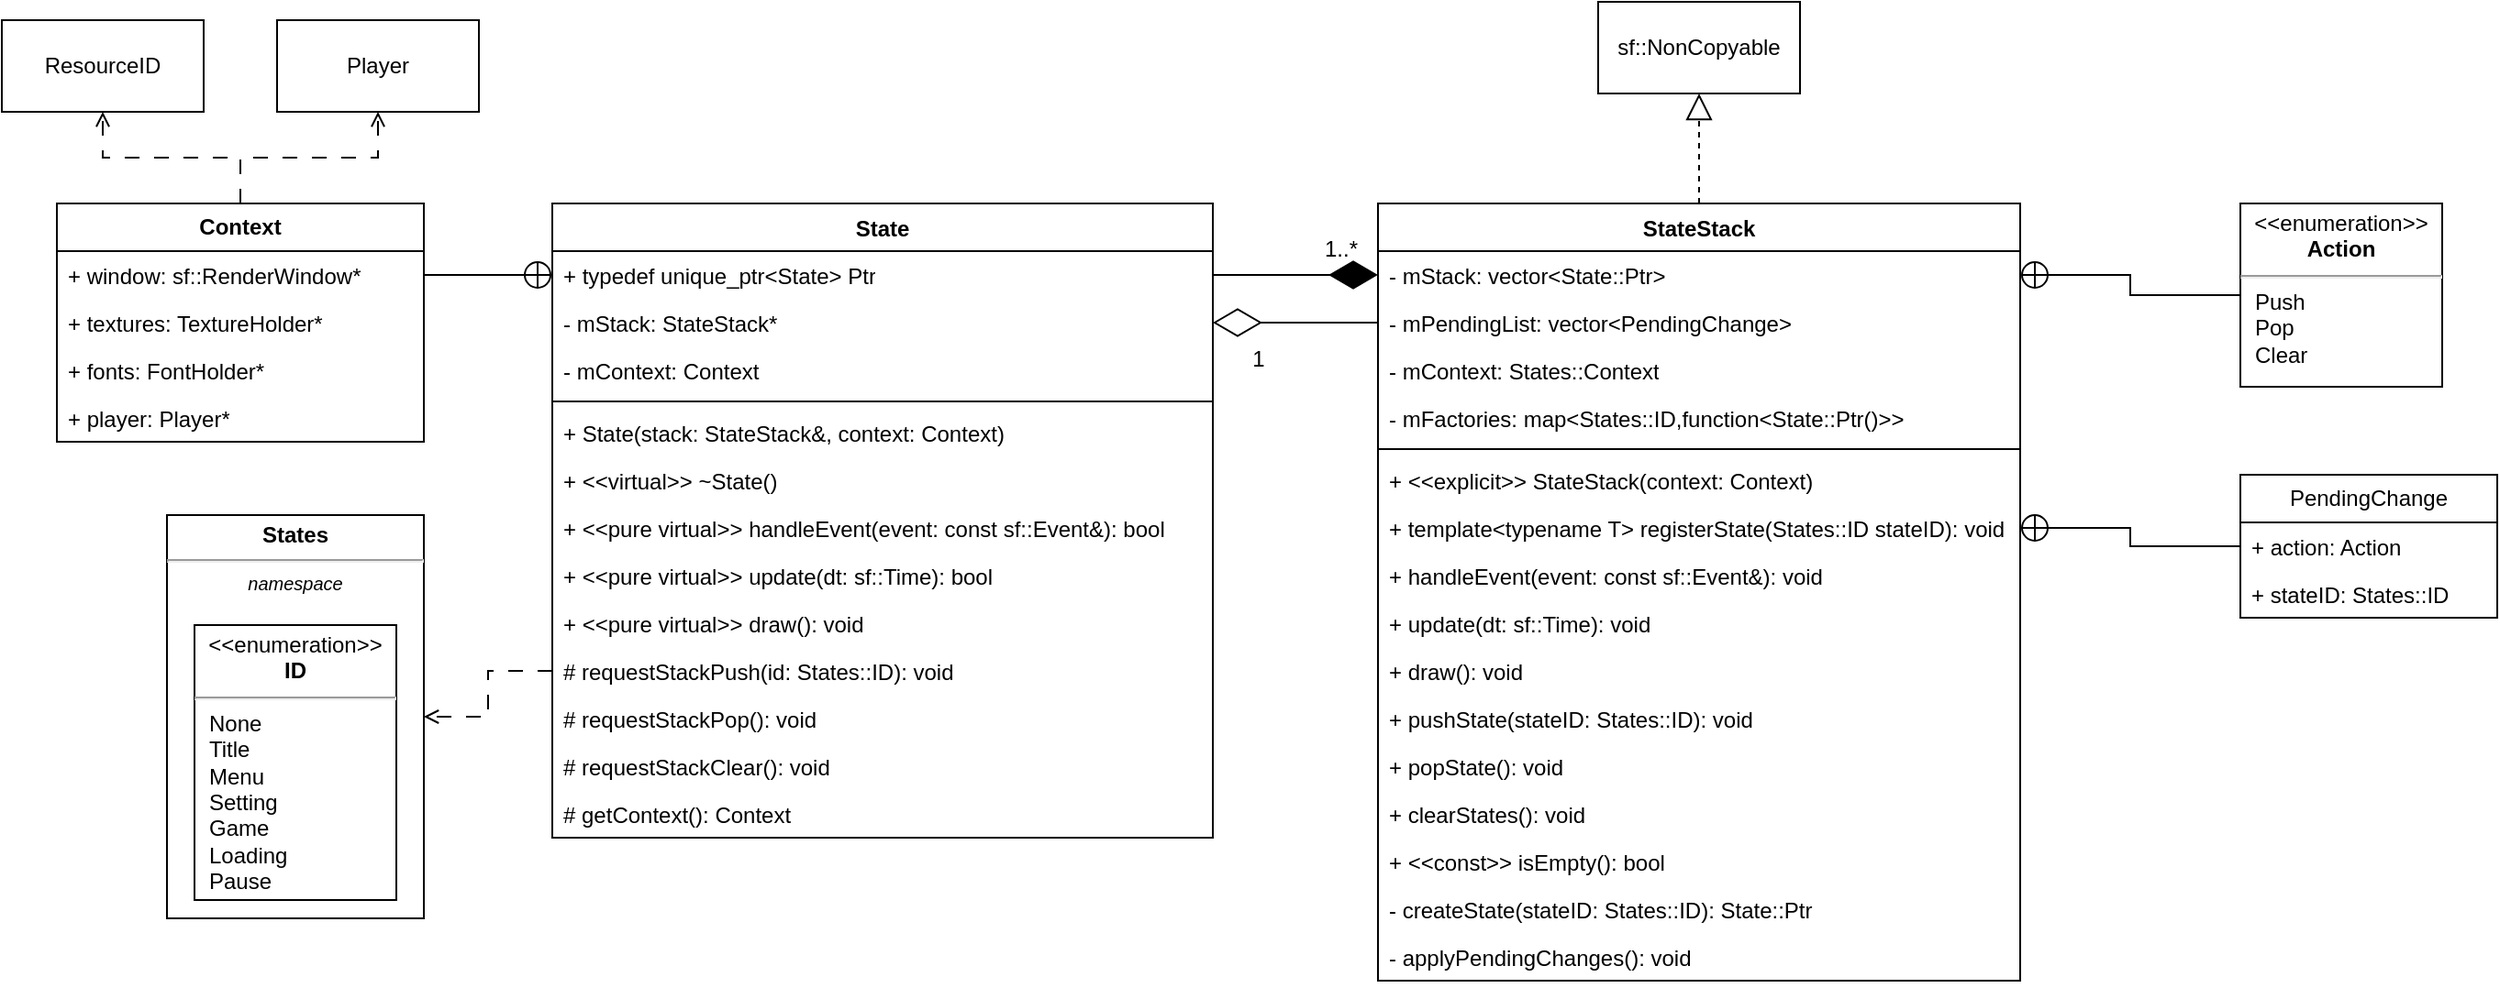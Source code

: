 <mxfile version="22.1.0" type="github">
  <diagram name="Page-1" id="SlhQL0dmie0kitME7JKi">
    <mxGraphModel dx="1725" dy="1569" grid="1" gridSize="10" guides="1" tooltips="1" connect="1" arrows="1" fold="1" page="1" pageScale="1" pageWidth="850" pageHeight="1100" math="0" shadow="0">
      <root>
        <mxCell id="0" />
        <mxCell id="1" parent="0" />
        <mxCell id="bTz13LYhsYKPZwkdlRx7-1" value="State" style="swimlane;fontStyle=1;align=center;verticalAlign=top;childLayout=stackLayout;horizontal=1;startSize=26;horizontalStack=0;resizeParent=1;resizeParentMax=0;resizeLast=0;collapsible=1;marginBottom=0;whiteSpace=wrap;html=1;" parent="1" vertex="1">
          <mxGeometry x="70" y="-310" width="360" height="346" as="geometry" />
        </mxCell>
        <mxCell id="bTz13LYhsYKPZwkdlRx7-37" value="+ typedef unique_ptr&amp;lt;State&amp;gt; Ptr" style="text;strokeColor=none;fillColor=none;align=left;verticalAlign=top;spacingLeft=4;spacingRight=4;overflow=hidden;rotatable=0;points=[[0,0.5],[1,0.5]];portConstraint=eastwest;whiteSpace=wrap;html=1;" parent="bTz13LYhsYKPZwkdlRx7-1" vertex="1">
          <mxGeometry y="26" width="360" height="26" as="geometry" />
        </mxCell>
        <mxCell id="bTz13LYhsYKPZwkdlRx7-2" value="- mStack: StateStack*" style="text;strokeColor=none;fillColor=none;align=left;verticalAlign=top;spacingLeft=4;spacingRight=4;overflow=hidden;rotatable=0;points=[[0,0.5],[1,0.5]];portConstraint=eastwest;whiteSpace=wrap;html=1;" parent="bTz13LYhsYKPZwkdlRx7-1" vertex="1">
          <mxGeometry y="52" width="360" height="26" as="geometry" />
        </mxCell>
        <mxCell id="bTz13LYhsYKPZwkdlRx7-36" value="- mContext: Context" style="text;strokeColor=none;fillColor=none;align=left;verticalAlign=top;spacingLeft=4;spacingRight=4;overflow=hidden;rotatable=0;points=[[0,0.5],[1,0.5]];portConstraint=eastwest;whiteSpace=wrap;html=1;" parent="bTz13LYhsYKPZwkdlRx7-1" vertex="1">
          <mxGeometry y="78" width="360" height="26" as="geometry" />
        </mxCell>
        <mxCell id="bTz13LYhsYKPZwkdlRx7-3" value="" style="line;strokeWidth=1;fillColor=none;align=left;verticalAlign=middle;spacingTop=-1;spacingLeft=3;spacingRight=3;rotatable=0;labelPosition=right;points=[];portConstraint=eastwest;strokeColor=inherit;" parent="bTz13LYhsYKPZwkdlRx7-1" vertex="1">
          <mxGeometry y="104" width="360" height="8" as="geometry" />
        </mxCell>
        <mxCell id="bTz13LYhsYKPZwkdlRx7-4" value="+ State(stack: StateStack&amp;amp;, context: Context)" style="text;strokeColor=none;fillColor=none;align=left;verticalAlign=top;spacingLeft=4;spacingRight=4;overflow=hidden;rotatable=0;points=[[0,0.5],[1,0.5]];portConstraint=eastwest;whiteSpace=wrap;html=1;" parent="bTz13LYhsYKPZwkdlRx7-1" vertex="1">
          <mxGeometry y="112" width="360" height="26" as="geometry" />
        </mxCell>
        <mxCell id="bTz13LYhsYKPZwkdlRx7-38" value="+ &amp;lt;&amp;lt;virtual&amp;gt;&amp;gt; ~State()" style="text;strokeColor=none;fillColor=none;align=left;verticalAlign=top;spacingLeft=4;spacingRight=4;overflow=hidden;rotatable=0;points=[[0,0.5],[1,0.5]];portConstraint=eastwest;whiteSpace=wrap;html=1;" parent="bTz13LYhsYKPZwkdlRx7-1" vertex="1">
          <mxGeometry y="138" width="360" height="26" as="geometry" />
        </mxCell>
        <mxCell id="bTz13LYhsYKPZwkdlRx7-39" value="+ &amp;lt;&amp;lt;pure virtual&amp;gt;&amp;gt; handleEvent(event: const sf::Event&amp;amp;): bool" style="text;strokeColor=none;fillColor=none;align=left;verticalAlign=top;spacingLeft=4;spacingRight=4;overflow=hidden;rotatable=0;points=[[0,0.5],[1,0.5]];portConstraint=eastwest;whiteSpace=wrap;html=1;" parent="bTz13LYhsYKPZwkdlRx7-1" vertex="1">
          <mxGeometry y="164" width="360" height="26" as="geometry" />
        </mxCell>
        <mxCell id="bTz13LYhsYKPZwkdlRx7-40" value="+ &amp;lt;&amp;lt;pure virtual&amp;gt;&amp;gt; update(dt: sf::Time): bool" style="text;strokeColor=none;fillColor=none;align=left;verticalAlign=top;spacingLeft=4;spacingRight=4;overflow=hidden;rotatable=0;points=[[0,0.5],[1,0.5]];portConstraint=eastwest;whiteSpace=wrap;html=1;" parent="bTz13LYhsYKPZwkdlRx7-1" vertex="1">
          <mxGeometry y="190" width="360" height="26" as="geometry" />
        </mxCell>
        <mxCell id="bTz13LYhsYKPZwkdlRx7-42" value="+ &amp;lt;&amp;lt;pure virtual&amp;gt;&amp;gt; draw(): void" style="text;strokeColor=none;fillColor=none;align=left;verticalAlign=top;spacingLeft=4;spacingRight=4;overflow=hidden;rotatable=0;points=[[0,0.5],[1,0.5]];portConstraint=eastwest;whiteSpace=wrap;html=1;" parent="bTz13LYhsYKPZwkdlRx7-1" vertex="1">
          <mxGeometry y="216" width="360" height="26" as="geometry" />
        </mxCell>
        <mxCell id="bTz13LYhsYKPZwkdlRx7-43" value="# requestStackPush(id: States::ID): void" style="text;strokeColor=none;fillColor=none;align=left;verticalAlign=top;spacingLeft=4;spacingRight=4;overflow=hidden;rotatable=0;points=[[0,0.5],[1,0.5]];portConstraint=eastwest;whiteSpace=wrap;html=1;" parent="bTz13LYhsYKPZwkdlRx7-1" vertex="1">
          <mxGeometry y="242" width="360" height="26" as="geometry" />
        </mxCell>
        <mxCell id="bTz13LYhsYKPZwkdlRx7-45" value="# requestStackPop(): void" style="text;strokeColor=none;fillColor=none;align=left;verticalAlign=top;spacingLeft=4;spacingRight=4;overflow=hidden;rotatable=0;points=[[0,0.5],[1,0.5]];portConstraint=eastwest;whiteSpace=wrap;html=1;" parent="bTz13LYhsYKPZwkdlRx7-1" vertex="1">
          <mxGeometry y="268" width="360" height="26" as="geometry" />
        </mxCell>
        <mxCell id="bTz13LYhsYKPZwkdlRx7-46" value="# requestStackClear(): void" style="text;strokeColor=none;fillColor=none;align=left;verticalAlign=top;spacingLeft=4;spacingRight=4;overflow=hidden;rotatable=0;points=[[0,0.5],[1,0.5]];portConstraint=eastwest;whiteSpace=wrap;html=1;" parent="bTz13LYhsYKPZwkdlRx7-1" vertex="1">
          <mxGeometry y="294" width="360" height="26" as="geometry" />
        </mxCell>
        <mxCell id="bTz13LYhsYKPZwkdlRx7-44" value="# getContext(): Context" style="text;strokeColor=none;fillColor=none;align=left;verticalAlign=top;spacingLeft=4;spacingRight=4;overflow=hidden;rotatable=0;points=[[0,0.5],[1,0.5]];portConstraint=eastwest;whiteSpace=wrap;html=1;" parent="bTz13LYhsYKPZwkdlRx7-1" vertex="1">
          <mxGeometry y="320" width="360" height="26" as="geometry" />
        </mxCell>
        <mxCell id="bTz13LYhsYKPZwkdlRx7-5" value="StateStack" style="swimlane;fontStyle=1;align=center;verticalAlign=top;childLayout=stackLayout;horizontal=1;startSize=26;horizontalStack=0;resizeParent=1;resizeParentMax=0;resizeLast=0;collapsible=1;marginBottom=0;whiteSpace=wrap;html=1;" parent="1" vertex="1">
          <mxGeometry x="520" y="-310" width="350" height="424" as="geometry" />
        </mxCell>
        <mxCell id="bTz13LYhsYKPZwkdlRx7-6" value="- mStack: vector&amp;lt;State::Ptr&amp;gt;" style="text;strokeColor=none;fillColor=none;align=left;verticalAlign=top;spacingLeft=4;spacingRight=4;overflow=hidden;rotatable=0;points=[[0,0.5],[1,0.5]];portConstraint=eastwest;whiteSpace=wrap;html=1;" parent="bTz13LYhsYKPZwkdlRx7-5" vertex="1">
          <mxGeometry y="26" width="350" height="26" as="geometry" />
        </mxCell>
        <mxCell id="bTz13LYhsYKPZwkdlRx7-60" value="- mPendingList: vector&amp;lt;PendingChange&amp;gt;" style="text;strokeColor=none;fillColor=none;align=left;verticalAlign=top;spacingLeft=4;spacingRight=4;overflow=hidden;rotatable=0;points=[[0,0.5],[1,0.5]];portConstraint=eastwest;whiteSpace=wrap;html=1;" parent="bTz13LYhsYKPZwkdlRx7-5" vertex="1">
          <mxGeometry y="52" width="350" height="26" as="geometry" />
        </mxCell>
        <mxCell id="bTz13LYhsYKPZwkdlRx7-86" value="- mContext: States::Context" style="text;strokeColor=none;fillColor=none;align=left;verticalAlign=top;spacingLeft=4;spacingRight=4;overflow=hidden;rotatable=0;points=[[0,0.5],[1,0.5]];portConstraint=eastwest;whiteSpace=wrap;html=1;" parent="bTz13LYhsYKPZwkdlRx7-5" vertex="1">
          <mxGeometry y="78" width="350" height="26" as="geometry" />
        </mxCell>
        <mxCell id="bTz13LYhsYKPZwkdlRx7-85" value="- mFactories: map&amp;lt;States::ID,function&amp;lt;State::Ptr()&amp;gt;&amp;gt;" style="text;strokeColor=none;fillColor=none;align=left;verticalAlign=top;spacingLeft=4;spacingRight=4;overflow=hidden;rotatable=0;points=[[0,0.5],[1,0.5]];portConstraint=eastwest;whiteSpace=wrap;html=1;" parent="bTz13LYhsYKPZwkdlRx7-5" vertex="1">
          <mxGeometry y="104" width="350" height="26" as="geometry" />
        </mxCell>
        <mxCell id="bTz13LYhsYKPZwkdlRx7-7" value="" style="line;strokeWidth=1;fillColor=none;align=left;verticalAlign=middle;spacingTop=-1;spacingLeft=3;spacingRight=3;rotatable=0;labelPosition=right;points=[];portConstraint=eastwest;strokeColor=inherit;" parent="bTz13LYhsYKPZwkdlRx7-5" vertex="1">
          <mxGeometry y="130" width="350" height="8" as="geometry" />
        </mxCell>
        <mxCell id="bTz13LYhsYKPZwkdlRx7-87" value="+ &amp;lt;&amp;lt;explicit&amp;gt;&amp;gt; StateStack(context: Context)" style="text;strokeColor=none;fillColor=none;align=left;verticalAlign=top;spacingLeft=4;spacingRight=4;overflow=hidden;rotatable=0;points=[[0,0.5],[1,0.5]];portConstraint=eastwest;whiteSpace=wrap;html=1;" parent="bTz13LYhsYKPZwkdlRx7-5" vertex="1">
          <mxGeometry y="138" width="350" height="26" as="geometry" />
        </mxCell>
        <mxCell id="bTz13LYhsYKPZwkdlRx7-8" value="+ template&amp;lt;typename T&amp;gt; registerState(States::ID stateID): void" style="text;strokeColor=none;fillColor=none;align=left;verticalAlign=top;spacingLeft=4;spacingRight=4;overflow=hidden;rotatable=0;points=[[0,0.5],[1,0.5]];portConstraint=eastwest;whiteSpace=wrap;html=1;" parent="bTz13LYhsYKPZwkdlRx7-5" vertex="1">
          <mxGeometry y="164" width="350" height="26" as="geometry" />
        </mxCell>
        <mxCell id="IUrBgmIiGjuuZx6Df43z-2" value="+ handleEvent(event: const sf::Event&amp;amp;): void" style="text;strokeColor=none;fillColor=none;align=left;verticalAlign=top;spacingLeft=4;spacingRight=4;overflow=hidden;rotatable=0;points=[[0,0.5],[1,0.5]];portConstraint=eastwest;whiteSpace=wrap;html=1;" vertex="1" parent="bTz13LYhsYKPZwkdlRx7-5">
          <mxGeometry y="190" width="350" height="26" as="geometry" />
        </mxCell>
        <mxCell id="IUrBgmIiGjuuZx6Df43z-1" value="+ update(dt: sf::Time): void" style="text;strokeColor=none;fillColor=none;align=left;verticalAlign=top;spacingLeft=4;spacingRight=4;overflow=hidden;rotatable=0;points=[[0,0.5],[1,0.5]];portConstraint=eastwest;whiteSpace=wrap;html=1;" vertex="1" parent="bTz13LYhsYKPZwkdlRx7-5">
          <mxGeometry y="216" width="350" height="26" as="geometry" />
        </mxCell>
        <mxCell id="IUrBgmIiGjuuZx6Df43z-3" value="+ draw(): void" style="text;strokeColor=none;fillColor=none;align=left;verticalAlign=top;spacingLeft=4;spacingRight=4;overflow=hidden;rotatable=0;points=[[0,0.5],[1,0.5]];portConstraint=eastwest;whiteSpace=wrap;html=1;" vertex="1" parent="bTz13LYhsYKPZwkdlRx7-5">
          <mxGeometry y="242" width="350" height="26" as="geometry" />
        </mxCell>
        <mxCell id="IUrBgmIiGjuuZx6Df43z-5" value="+ pushState(stateID: States::ID): void" style="text;strokeColor=none;fillColor=none;align=left;verticalAlign=top;spacingLeft=4;spacingRight=4;overflow=hidden;rotatable=0;points=[[0,0.5],[1,0.5]];portConstraint=eastwest;whiteSpace=wrap;html=1;" vertex="1" parent="bTz13LYhsYKPZwkdlRx7-5">
          <mxGeometry y="268" width="350" height="26" as="geometry" />
        </mxCell>
        <mxCell id="IUrBgmIiGjuuZx6Df43z-4" value="+ popState(): void" style="text;strokeColor=none;fillColor=none;align=left;verticalAlign=top;spacingLeft=4;spacingRight=4;overflow=hidden;rotatable=0;points=[[0,0.5],[1,0.5]];portConstraint=eastwest;whiteSpace=wrap;html=1;" vertex="1" parent="bTz13LYhsYKPZwkdlRx7-5">
          <mxGeometry y="294" width="350" height="26" as="geometry" />
        </mxCell>
        <mxCell id="IUrBgmIiGjuuZx6Df43z-6" value="+ clearStates(): void" style="text;strokeColor=none;fillColor=none;align=left;verticalAlign=top;spacingLeft=4;spacingRight=4;overflow=hidden;rotatable=0;points=[[0,0.5],[1,0.5]];portConstraint=eastwest;whiteSpace=wrap;html=1;" vertex="1" parent="bTz13LYhsYKPZwkdlRx7-5">
          <mxGeometry y="320" width="350" height="26" as="geometry" />
        </mxCell>
        <mxCell id="IUrBgmIiGjuuZx6Df43z-7" value="+ &amp;lt;&amp;lt;const&amp;gt;&amp;gt; isEmpty(): bool" style="text;strokeColor=none;fillColor=none;align=left;verticalAlign=top;spacingLeft=4;spacingRight=4;overflow=hidden;rotatable=0;points=[[0,0.5],[1,0.5]];portConstraint=eastwest;whiteSpace=wrap;html=1;" vertex="1" parent="bTz13LYhsYKPZwkdlRx7-5">
          <mxGeometry y="346" width="350" height="26" as="geometry" />
        </mxCell>
        <mxCell id="IUrBgmIiGjuuZx6Df43z-9" value="- createState(stateID: States::ID): State::Ptr" style="text;strokeColor=none;fillColor=none;align=left;verticalAlign=top;spacingLeft=4;spacingRight=4;overflow=hidden;rotatable=0;points=[[0,0.5],[1,0.5]];portConstraint=eastwest;whiteSpace=wrap;html=1;" vertex="1" parent="bTz13LYhsYKPZwkdlRx7-5">
          <mxGeometry y="372" width="350" height="26" as="geometry" />
        </mxCell>
        <mxCell id="IUrBgmIiGjuuZx6Df43z-8" value="- applyPendingChanges(): void" style="text;strokeColor=none;fillColor=none;align=left;verticalAlign=top;spacingLeft=4;spacingRight=4;overflow=hidden;rotatable=0;points=[[0,0.5],[1,0.5]];portConstraint=eastwest;whiteSpace=wrap;html=1;" vertex="1" parent="bTz13LYhsYKPZwkdlRx7-5">
          <mxGeometry y="398" width="350" height="26" as="geometry" />
        </mxCell>
        <mxCell id="bTz13LYhsYKPZwkdlRx7-11" value="" style="endArrow=diamondThin;endFill=1;endSize=24;html=1;rounded=0;exitX=1;exitY=0.5;exitDx=0;exitDy=0;entryX=0;entryY=0.5;entryDx=0;entryDy=0;" parent="1" source="bTz13LYhsYKPZwkdlRx7-37" target="bTz13LYhsYKPZwkdlRx7-6" edge="1">
          <mxGeometry width="160" relative="1" as="geometry">
            <mxPoint x="220" y="-140" as="sourcePoint" />
            <mxPoint x="380" y="-140" as="targetPoint" />
          </mxGeometry>
        </mxCell>
        <mxCell id="bTz13LYhsYKPZwkdlRx7-12" value="" style="endArrow=diamondThin;endFill=0;endSize=24;html=1;rounded=0;entryX=1;entryY=0.5;entryDx=0;entryDy=0;exitX=0;exitY=0.5;exitDx=0;exitDy=0;" parent="1" source="bTz13LYhsYKPZwkdlRx7-60" target="bTz13LYhsYKPZwkdlRx7-2" edge="1">
          <mxGeometry width="160" relative="1" as="geometry">
            <mxPoint x="600" y="-410" as="sourcePoint" />
            <mxPoint x="490" y="-390" as="targetPoint" />
          </mxGeometry>
        </mxCell>
        <mxCell id="bTz13LYhsYKPZwkdlRx7-13" value="1..*" style="text;html=1;strokeColor=none;fillColor=none;align=center;verticalAlign=middle;whiteSpace=wrap;rounded=0;" parent="1" vertex="1">
          <mxGeometry x="470" y="-300" width="60" height="30" as="geometry" />
        </mxCell>
        <mxCell id="bTz13LYhsYKPZwkdlRx7-14" value="1" style="text;html=1;strokeColor=none;fillColor=none;align=center;verticalAlign=middle;whiteSpace=wrap;rounded=0;" parent="1" vertex="1">
          <mxGeometry x="425" y="-240" width="60" height="30" as="geometry" />
        </mxCell>
        <mxCell id="bTz13LYhsYKPZwkdlRx7-26" value="ResourceID" style="html=1;whiteSpace=wrap;" parent="1" vertex="1">
          <mxGeometry x="-230" y="-410" width="110" height="50" as="geometry" />
        </mxCell>
        <mxCell id="bTz13LYhsYKPZwkdlRx7-28" value="Player" style="html=1;whiteSpace=wrap;" parent="1" vertex="1">
          <mxGeometry x="-80" y="-410" width="110" height="50" as="geometry" />
        </mxCell>
        <mxCell id="bTz13LYhsYKPZwkdlRx7-34" style="edgeStyle=orthogonalEdgeStyle;rounded=0;orthogonalLoop=1;jettySize=auto;html=1;exitX=0.5;exitY=0;exitDx=0;exitDy=0;entryX=0.5;entryY=1;entryDx=0;entryDy=0;endArrow=open;endFill=0;startArrow=none;startFill=0;dashed=1;dashPattern=8 8;" parent="1" source="bTz13LYhsYKPZwkdlRx7-30" target="bTz13LYhsYKPZwkdlRx7-26" edge="1">
          <mxGeometry relative="1" as="geometry" />
        </mxCell>
        <mxCell id="bTz13LYhsYKPZwkdlRx7-35" style="edgeStyle=orthogonalEdgeStyle;rounded=0;orthogonalLoop=1;jettySize=auto;html=1;exitX=0.5;exitY=0;exitDx=0;exitDy=0;entryX=0.5;entryY=1;entryDx=0;entryDy=0;dashed=1;dashPattern=8 8;endArrow=open;endFill=0;" parent="1" source="bTz13LYhsYKPZwkdlRx7-30" target="bTz13LYhsYKPZwkdlRx7-28" edge="1">
          <mxGeometry relative="1" as="geometry" />
        </mxCell>
        <mxCell id="bTz13LYhsYKPZwkdlRx7-30" value="&lt;b&gt;Context&lt;/b&gt;" style="swimlane;fontStyle=0;childLayout=stackLayout;horizontal=1;startSize=26;fillColor=none;horizontalStack=0;resizeParent=1;resizeParentMax=0;resizeLast=0;collapsible=1;marginBottom=0;whiteSpace=wrap;html=1;" parent="1" vertex="1">
          <mxGeometry x="-200" y="-310" width="200" height="130" as="geometry" />
        </mxCell>
        <mxCell id="bTz13LYhsYKPZwkdlRx7-16" value="+ window: sf::RenderWindow*" style="text;strokeColor=none;fillColor=none;align=left;verticalAlign=top;spacingLeft=4;spacingRight=4;overflow=hidden;rotatable=0;points=[[0,0.5],[1,0.5]];portConstraint=eastwest;whiteSpace=wrap;html=1;" parent="bTz13LYhsYKPZwkdlRx7-30" vertex="1">
          <mxGeometry y="26" width="200" height="26" as="geometry" />
        </mxCell>
        <mxCell id="bTz13LYhsYKPZwkdlRx7-24" value="+ textures: TextureHolder*" style="text;strokeColor=none;fillColor=none;align=left;verticalAlign=top;spacingLeft=4;spacingRight=4;overflow=hidden;rotatable=0;points=[[0,0.5],[1,0.5]];portConstraint=eastwest;whiteSpace=wrap;html=1;" parent="bTz13LYhsYKPZwkdlRx7-30" vertex="1">
          <mxGeometry y="52" width="200" height="26" as="geometry" />
        </mxCell>
        <mxCell id="bTz13LYhsYKPZwkdlRx7-25" value="+ fonts: FontHolder*" style="text;strokeColor=none;fillColor=none;align=left;verticalAlign=top;spacingLeft=4;spacingRight=4;overflow=hidden;rotatable=0;points=[[0,0.5],[1,0.5]];portConstraint=eastwest;whiteSpace=wrap;html=1;" parent="bTz13LYhsYKPZwkdlRx7-30" vertex="1">
          <mxGeometry y="78" width="200" height="26" as="geometry" />
        </mxCell>
        <mxCell id="bTz13LYhsYKPZwkdlRx7-23" value="+ player: Player*" style="text;strokeColor=none;fillColor=none;align=left;verticalAlign=top;spacingLeft=4;spacingRight=4;overflow=hidden;rotatable=0;points=[[0,0.5],[1,0.5]];portConstraint=eastwest;whiteSpace=wrap;html=1;" parent="bTz13LYhsYKPZwkdlRx7-30" vertex="1">
          <mxGeometry y="104" width="200" height="26" as="geometry" />
        </mxCell>
        <mxCell id="bTz13LYhsYKPZwkdlRx7-48" value="&lt;p style=&quot;margin:0px;margin-top:4px;text-align:center;&quot;&gt;&lt;b&gt;States&lt;/b&gt;&lt;/p&gt;&lt;hr&gt;&lt;p style=&quot;font-size:10px;margin:0px;text-align:center;&quot;&gt;&lt;i&gt;namespace&lt;/i&gt;&lt;/p&gt;" style="shape=rect;align=left;html=1;overflow=fill;whiteSpace=wrap;recursiveResize=0;" parent="1" vertex="1">
          <mxGeometry x="-140" y="-140" width="140" height="220" as="geometry" />
        </mxCell>
        <mxCell id="bTz13LYhsYKPZwkdlRx7-59" value="&lt;p style=&quot;margin:0px;margin-top:4px;text-align:center;&quot;&gt;&amp;lt;&amp;lt;enumeration&amp;gt;&amp;gt;&lt;br&gt;&lt;b&gt;ID&lt;/b&gt;&lt;/p&gt;&lt;hr&gt;&lt;p style=&quot;margin:0px;margin-left:8px;text-align:left;&quot;&gt;None&lt;/p&gt;&lt;p style=&quot;margin:0px;margin-left:8px;text-align:left;&quot;&gt;Title&lt;/p&gt;&lt;p style=&quot;margin:0px;margin-left:8px;text-align:left;&quot;&gt;Menu&lt;/p&gt;&lt;p style=&quot;margin:0px;margin-left:8px;text-align:left;&quot;&gt;Setting&lt;/p&gt;&lt;p style=&quot;margin:0px;margin-left:8px;text-align:left;&quot;&gt;Game&lt;/p&gt;&lt;p style=&quot;margin:0px;margin-left:8px;text-align:left;&quot;&gt;Loading&lt;/p&gt;&lt;p style=&quot;margin:0px;margin-left:8px;text-align:left;&quot;&gt;Pause&lt;/p&gt;" style="shape=rect;html=1;overflow=fill;whiteSpace=wrap;" parent="1" vertex="1">
          <mxGeometry x="-125" y="-80" width="110" height="150" as="geometry" />
        </mxCell>
        <mxCell id="bTz13LYhsYKPZwkdlRx7-62" style="edgeStyle=orthogonalEdgeStyle;rounded=0;orthogonalLoop=1;jettySize=auto;html=1;exitX=1;exitY=0.5;exitDx=0;exitDy=0;entryX=0;entryY=0.5;entryDx=0;entryDy=0;endArrow=circlePlus;endFill=0;" parent="1" source="bTz13LYhsYKPZwkdlRx7-16" target="bTz13LYhsYKPZwkdlRx7-37" edge="1">
          <mxGeometry relative="1" as="geometry" />
        </mxCell>
        <mxCell id="bTz13LYhsYKPZwkdlRx7-63" value="sf::NonCopyable" style="html=1;whiteSpace=wrap;" parent="1" vertex="1">
          <mxGeometry x="640" y="-420" width="110" height="50" as="geometry" />
        </mxCell>
        <mxCell id="bTz13LYhsYKPZwkdlRx7-65" value="" style="endArrow=block;dashed=1;endFill=0;endSize=12;html=1;rounded=0;entryX=0.5;entryY=1;entryDx=0;entryDy=0;exitX=0.5;exitY=0;exitDx=0;exitDy=0;" parent="1" source="bTz13LYhsYKPZwkdlRx7-5" target="bTz13LYhsYKPZwkdlRx7-63" edge="1">
          <mxGeometry width="160" relative="1" as="geometry">
            <mxPoint x="400" y="-370" as="sourcePoint" />
            <mxPoint x="560" y="-370" as="targetPoint" />
          </mxGeometry>
        </mxCell>
        <mxCell id="bTz13LYhsYKPZwkdlRx7-71" style="edgeStyle=orthogonalEdgeStyle;rounded=0;orthogonalLoop=1;jettySize=auto;html=1;exitX=0;exitY=0.5;exitDx=0;exitDy=0;entryX=1;entryY=0.5;entryDx=0;entryDy=0;endArrow=circlePlus;endFill=0;" parent="1" source="bTz13LYhsYKPZwkdlRx7-67" target="bTz13LYhsYKPZwkdlRx7-6" edge="1">
          <mxGeometry relative="1" as="geometry" />
        </mxCell>
        <mxCell id="bTz13LYhsYKPZwkdlRx7-67" value="&lt;p style=&quot;margin:0px;margin-top:4px;text-align:center;&quot;&gt;&amp;lt;&amp;lt;enumeration&amp;gt;&amp;gt;&lt;br&gt;&lt;b&gt;Action&lt;/b&gt;&lt;/p&gt;&lt;hr&gt;&lt;p style=&quot;margin:0px;margin-left:8px;text-align:left;&quot;&gt;Push&lt;br&gt;Pop&lt;/p&gt;&lt;p style=&quot;margin:0px;margin-left:8px;text-align:left;&quot;&gt;Clear&lt;/p&gt;" style="shape=rect;html=1;overflow=fill;whiteSpace=wrap;" parent="1" vertex="1">
          <mxGeometry x="990" y="-310" width="110" height="100" as="geometry" />
        </mxCell>
        <mxCell id="bTz13LYhsYKPZwkdlRx7-75" style="edgeStyle=orthogonalEdgeStyle;rounded=0;orthogonalLoop=1;jettySize=auto;html=1;exitX=0;exitY=0.5;exitDx=0;exitDy=0;entryX=1;entryY=0.5;entryDx=0;entryDy=0;dashed=1;dashPattern=8 8;endArrow=open;endFill=0;" parent="1" source="bTz13LYhsYKPZwkdlRx7-43" target="bTz13LYhsYKPZwkdlRx7-48" edge="1">
          <mxGeometry relative="1" as="geometry" />
        </mxCell>
        <mxCell id="bTz13LYhsYKPZwkdlRx7-78" style="edgeStyle=orthogonalEdgeStyle;rounded=0;orthogonalLoop=1;jettySize=auto;html=1;exitX=0.5;exitY=1;exitDx=0;exitDy=0;" parent="1" source="bTz13LYhsYKPZwkdlRx7-48" target="bTz13LYhsYKPZwkdlRx7-48" edge="1">
          <mxGeometry relative="1" as="geometry" />
        </mxCell>
        <mxCell id="bTz13LYhsYKPZwkdlRx7-80" value="PendingChange" style="swimlane;fontStyle=0;childLayout=stackLayout;horizontal=1;startSize=26;fillColor=none;horizontalStack=0;resizeParent=1;resizeParentMax=0;resizeLast=0;collapsible=1;marginBottom=0;whiteSpace=wrap;html=1;" parent="1" vertex="1">
          <mxGeometry x="990" y="-162" width="140" height="78" as="geometry" />
        </mxCell>
        <mxCell id="bTz13LYhsYKPZwkdlRx7-81" value="+ action: Action" style="text;strokeColor=none;fillColor=none;align=left;verticalAlign=top;spacingLeft=4;spacingRight=4;overflow=hidden;rotatable=0;points=[[0,0.5],[1,0.5]];portConstraint=eastwest;whiteSpace=wrap;html=1;" parent="bTz13LYhsYKPZwkdlRx7-80" vertex="1">
          <mxGeometry y="26" width="140" height="26" as="geometry" />
        </mxCell>
        <mxCell id="bTz13LYhsYKPZwkdlRx7-82" value="+ stateID: States::ID" style="text;strokeColor=none;fillColor=none;align=left;verticalAlign=top;spacingLeft=4;spacingRight=4;overflow=hidden;rotatable=0;points=[[0,0.5],[1,0.5]];portConstraint=eastwest;whiteSpace=wrap;html=1;" parent="bTz13LYhsYKPZwkdlRx7-80" vertex="1">
          <mxGeometry y="52" width="140" height="26" as="geometry" />
        </mxCell>
        <mxCell id="bTz13LYhsYKPZwkdlRx7-84" style="edgeStyle=orthogonalEdgeStyle;rounded=0;orthogonalLoop=1;jettySize=auto;html=1;exitX=0;exitY=0.5;exitDx=0;exitDy=0;entryX=1;entryY=0.5;entryDx=0;entryDy=0;endArrow=circlePlus;endFill=0;" parent="1" source="bTz13LYhsYKPZwkdlRx7-81" target="bTz13LYhsYKPZwkdlRx7-8" edge="1">
          <mxGeometry relative="1" as="geometry" />
        </mxCell>
      </root>
    </mxGraphModel>
  </diagram>
</mxfile>
